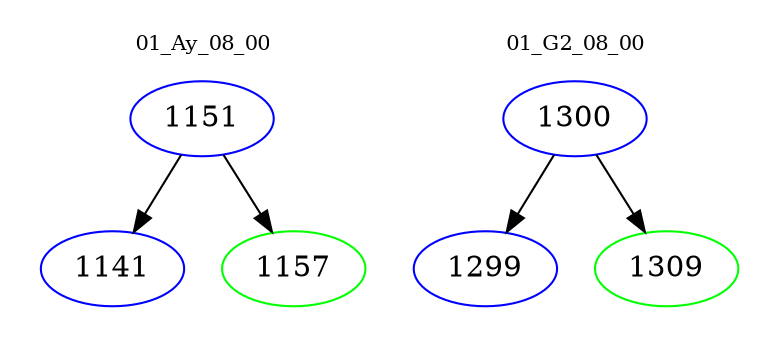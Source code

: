digraph{
subgraph cluster_0 {
color = white
label = "01_Ay_08_00";
fontsize=10;
T0_1151 [label="1151", color="blue"]
T0_1151 -> T0_1141 [color="black"]
T0_1141 [label="1141", color="blue"]
T0_1151 -> T0_1157 [color="black"]
T0_1157 [label="1157", color="green"]
}
subgraph cluster_1 {
color = white
label = "01_G2_08_00";
fontsize=10;
T1_1300 [label="1300", color="blue"]
T1_1300 -> T1_1299 [color="black"]
T1_1299 [label="1299", color="blue"]
T1_1300 -> T1_1309 [color="black"]
T1_1309 [label="1309", color="green"]
}
}
